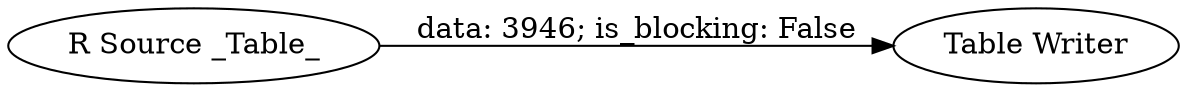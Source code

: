 digraph {
	"-7483356990506379822_1" [label="R Source _Table_"]
	"-7483356990506379822_3" [label="Table Writer"]
	"-7483356990506379822_1" -> "-7483356990506379822_3" [label="data: 3946; is_blocking: False"]
	rankdir=LR
}
